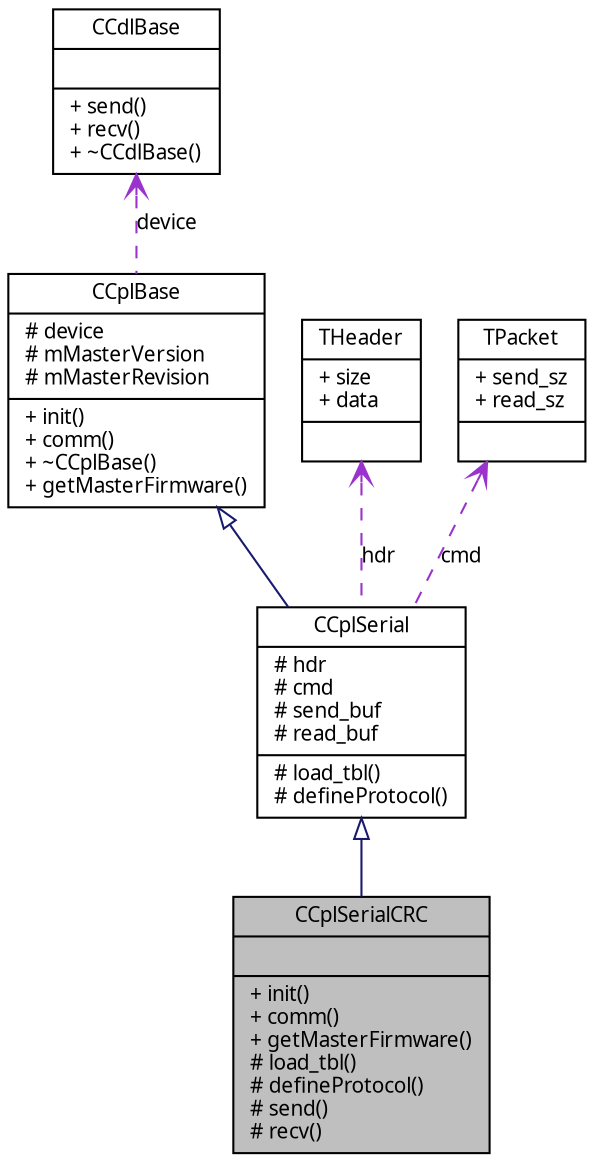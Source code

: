 digraph G
{
  edge [fontname="FreeSans.ttf",fontsize=10,labelfontname="FreeSans.ttf",labelfontsize=10];
  node [fontname="FreeSans.ttf",fontsize=10,shape=record];
  Node1 [label="{CCplSerialCRC\n||+ init()\l+ comm()\l+ getMasterFirmware()\l# load_tbl()\l# defineProtocol()\l# send()\l# recv()\l}",height=0.2,width=0.4,color="black", fillcolor="grey75", style="filled" fontcolor="black"];
  Node2 -> Node1 [dir=back,color="midnightblue",fontsize=10,style="solid",arrowtail="empty",fontname="FreeSans.ttf"];
  Node2 [label="{CCplSerial\n|# hdr\l# cmd\l# send_buf\l# read_buf\l|# load_tbl()\l# defineProtocol()\l}",height=0.2,width=0.4,color="black", fillcolor="white", style="filled",URL="$classCCplSerial.html",tooltip="Base class of two different serial protocols."];
  Node3 -> Node2 [dir=back,color="midnightblue",fontsize=10,style="solid",arrowtail="empty",fontname="FreeSans.ttf"];
  Node3 [label="{CCplBase\n|# device\l# mMasterVersion\l# mMasterRevision\l|+ init()\l+ comm()\l+ ~CCplBase()\l+ getMasterFirmware()\l}",height=0.2,width=0.4,color="black", fillcolor="white", style="filled",URL="$classCCplBase.html",tooltip="Abstract base class for protocol definiton."];
  Node4 -> Node3 [dir=back,color="darkorchid3",fontsize=10,style="dashed",label="device",arrowtail="open",fontname="FreeSans.ttf"];
  Node4 [label="{CCdlBase\n||+ send()\l+ recv()\l+ ~CCdlBase()\l}",height=0.2,width=0.4,color="black", fillcolor="white", style="filled",URL="$classCCdlBase.html",tooltip="Abstract base class for devices."];
  Node5 -> Node2 [dir=back,color="darkorchid3",fontsize=10,style="dashed",label="hdr",arrowtail="open",fontname="FreeSans.ttf"];
  Node5 [label="{THeader\n|+ size\l+ data\l|}",height=0.2,width=0.4,color="black", fillcolor="white", style="filled",URL="$structTHeader.html"];
  Node6 -> Node2 [dir=back,color="darkorchid3",fontsize=10,style="dashed",label="cmd",arrowtail="open",fontname="FreeSans.ttf"];
  Node6 [label="{TPacket\n|+ send_sz\l+ read_sz\l|}",height=0.2,width=0.4,color="black", fillcolor="white", style="filled",URL="$structTPacket.html",tooltip="Communication packet."];
}
